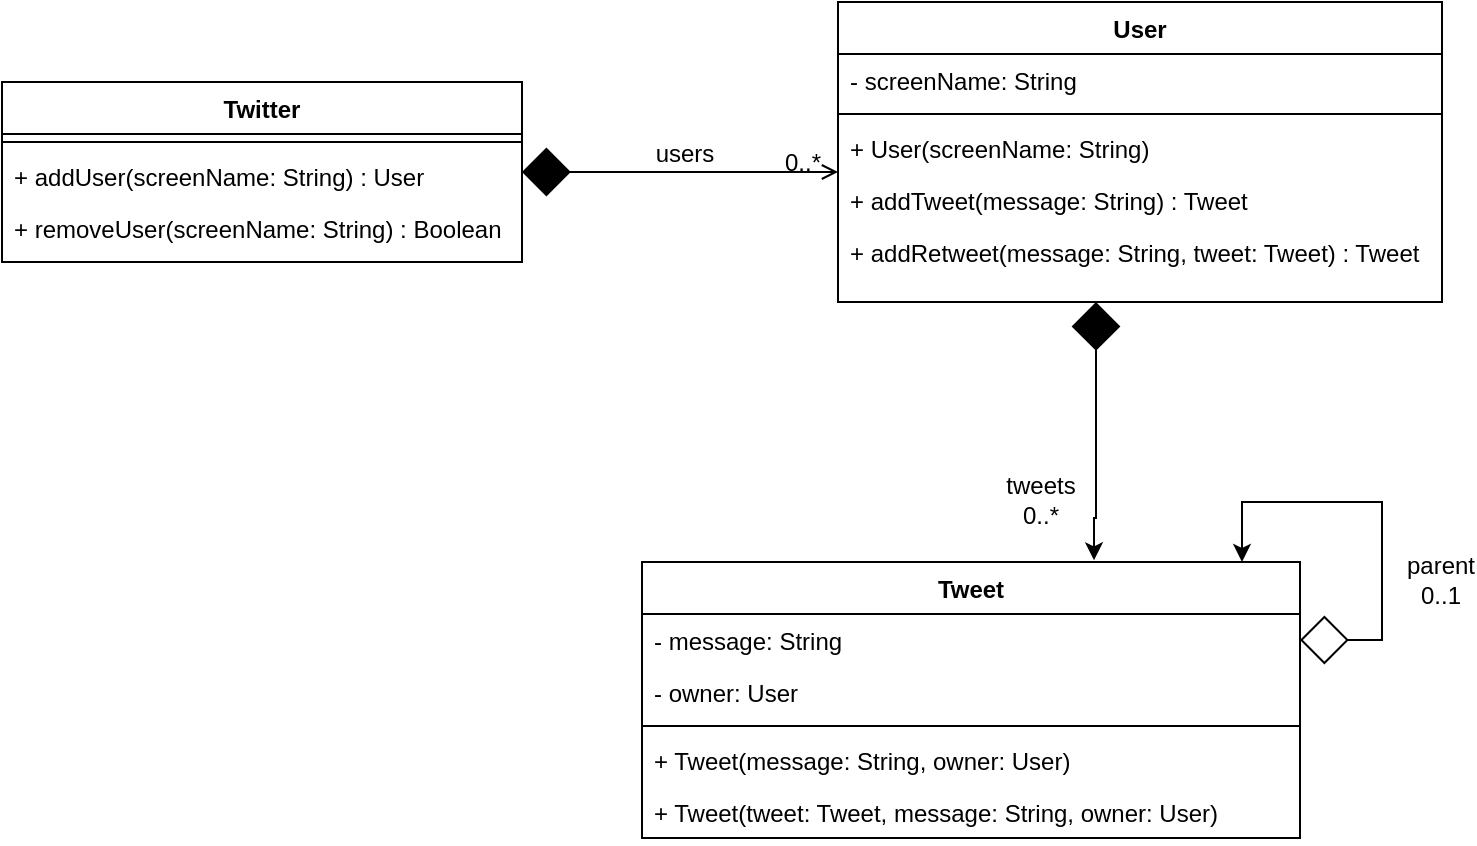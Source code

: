 <mxfile version="17.2.1" type="device"><diagram id="C5RBs43oDa-KdzZeNtuy" name="Page-1"><mxGraphModel dx="1994" dy="809" grid="1" gridSize="10" guides="1" tooltips="1" connect="1" arrows="1" fold="1" page="1" pageScale="1" pageWidth="827" pageHeight="1169" math="0" shadow="0"><root><mxCell id="WIyWlLk6GJQsqaUBKTNV-0"/><mxCell id="WIyWlLk6GJQsqaUBKTNV-1" parent="WIyWlLk6GJQsqaUBKTNV-0"/><mxCell id="zkfFHV4jXpPFQw0GAbJ--0" value="Twitter" style="swimlane;fontStyle=1;align=center;verticalAlign=top;childLayout=stackLayout;horizontal=1;startSize=26;horizontalStack=0;resizeParent=1;resizeLast=0;collapsible=1;marginBottom=0;rounded=0;shadow=0;strokeWidth=1;" parent="WIyWlLk6GJQsqaUBKTNV-1" vertex="1"><mxGeometry x="40" y="160" width="260" height="90" as="geometry"><mxRectangle x="230" y="140" width="160" height="26" as="alternateBounds"/></mxGeometry></mxCell><mxCell id="zkfFHV4jXpPFQw0GAbJ--4" value="" style="line;html=1;strokeWidth=1;align=left;verticalAlign=middle;spacingTop=-1;spacingLeft=3;spacingRight=3;rotatable=0;labelPosition=right;points=[];portConstraint=eastwest;" parent="zkfFHV4jXpPFQw0GAbJ--0" vertex="1"><mxGeometry y="26" width="260" height="8" as="geometry"/></mxCell><mxCell id="zkfFHV4jXpPFQw0GAbJ--5" value="+ addUser(screenName: String) : User" style="text;align=left;verticalAlign=top;spacingLeft=4;spacingRight=4;overflow=hidden;rotatable=0;points=[[0,0.5],[1,0.5]];portConstraint=eastwest;" parent="zkfFHV4jXpPFQw0GAbJ--0" vertex="1"><mxGeometry y="34" width="260" height="26" as="geometry"/></mxCell><mxCell id="LM_iwYwPV8zS4lQhjkWn-22" value="+ removeUser(screenName: String) : Boolean" style="text;align=left;verticalAlign=top;spacingLeft=4;spacingRight=4;overflow=hidden;rotatable=0;points=[[0,0.5],[1,0.5]];portConstraint=eastwest;" vertex="1" parent="zkfFHV4jXpPFQw0GAbJ--0"><mxGeometry y="60" width="260" height="26" as="geometry"/></mxCell><mxCell id="LM_iwYwPV8zS4lQhjkWn-19" style="edgeStyle=orthogonalEdgeStyle;rounded=0;jumpSize=23;orthogonalLoop=1;jettySize=auto;html=1;startArrow=diamond;startFill=1;startSize=22;endSize=6;strokeColor=default;entryX=0.687;entryY=-0.006;entryDx=0;entryDy=0;entryPerimeter=0;" edge="1" parent="WIyWlLk6GJQsqaUBKTNV-1" source="zkfFHV4jXpPFQw0GAbJ--17" target="LM_iwYwPV8zS4lQhjkWn-12"><mxGeometry relative="1" as="geometry"><mxPoint x="609" y="380" as="targetPoint"/><Array as="points"><mxPoint x="587" y="378"/><mxPoint x="586" y="378"/></Array></mxGeometry></mxCell><mxCell id="zkfFHV4jXpPFQw0GAbJ--17" value="User" style="swimlane;fontStyle=1;align=center;verticalAlign=top;childLayout=stackLayout;horizontal=1;startSize=26;horizontalStack=0;resizeParent=1;resizeLast=0;collapsible=1;marginBottom=0;rounded=0;shadow=0;strokeWidth=1;" parent="WIyWlLk6GJQsqaUBKTNV-1" vertex="1"><mxGeometry x="458" y="120" width="302" height="150" as="geometry"><mxRectangle x="550" y="140" width="160" height="26" as="alternateBounds"/></mxGeometry></mxCell><mxCell id="zkfFHV4jXpPFQw0GAbJ--18" value="- screenName: String" style="text;align=left;verticalAlign=top;spacingLeft=4;spacingRight=4;overflow=hidden;rotatable=0;points=[[0,0.5],[1,0.5]];portConstraint=eastwest;" parent="zkfFHV4jXpPFQw0GAbJ--17" vertex="1"><mxGeometry y="26" width="302" height="26" as="geometry"/></mxCell><mxCell id="zkfFHV4jXpPFQw0GAbJ--23" value="" style="line;html=1;strokeWidth=1;align=left;verticalAlign=middle;spacingTop=-1;spacingLeft=3;spacingRight=3;rotatable=0;labelPosition=right;points=[];portConstraint=eastwest;" parent="zkfFHV4jXpPFQw0GAbJ--17" vertex="1"><mxGeometry y="52" width="302" height="8" as="geometry"/></mxCell><mxCell id="LM_iwYwPV8zS4lQhjkWn-24" value="+ User(screenName: String)" style="text;align=left;verticalAlign=top;spacingLeft=4;spacingRight=4;overflow=hidden;rotatable=0;points=[[0,0.5],[1,0.5]];portConstraint=eastwest;" vertex="1" parent="zkfFHV4jXpPFQw0GAbJ--17"><mxGeometry y="60" width="302" height="26" as="geometry"/></mxCell><mxCell id="zkfFHV4jXpPFQw0GAbJ--24" value="+ addTweet(message: String) : Tweet" style="text;align=left;verticalAlign=top;spacingLeft=4;spacingRight=4;overflow=hidden;rotatable=0;points=[[0,0.5],[1,0.5]];portConstraint=eastwest;" parent="zkfFHV4jXpPFQw0GAbJ--17" vertex="1"><mxGeometry y="86" width="302" height="26" as="geometry"/></mxCell><mxCell id="zkfFHV4jXpPFQw0GAbJ--25" value="+ addRetweet(message: String, tweet: Tweet) : Tweet" style="text;align=left;verticalAlign=top;spacingLeft=4;spacingRight=4;overflow=hidden;rotatable=0;points=[[0,0.5],[1,0.5]];portConstraint=eastwest;" parent="zkfFHV4jXpPFQw0GAbJ--17" vertex="1"><mxGeometry y="112" width="302" height="26" as="geometry"/></mxCell><mxCell id="zkfFHV4jXpPFQw0GAbJ--26" value="" style="endArrow=open;shadow=0;strokeWidth=1;rounded=0;endFill=1;edgeStyle=elbowEdgeStyle;elbow=vertical;strokeColor=default;startArrow=diamond;startFill=1;jumpSize=23;startSize=22;endSize=6;" parent="WIyWlLk6GJQsqaUBKTNV-1" source="zkfFHV4jXpPFQw0GAbJ--0" target="zkfFHV4jXpPFQw0GAbJ--17" edge="1"><mxGeometry x="0.5" y="41" relative="1" as="geometry"><mxPoint x="330" y="192" as="sourcePoint"/><mxPoint x="490" y="192" as="targetPoint"/><mxPoint x="-40" y="32" as="offset"/></mxGeometry></mxCell><mxCell id="zkfFHV4jXpPFQw0GAbJ--28" value="0..*" style="resizable=0;align=right;verticalAlign=bottom;labelBackgroundColor=none;fontSize=12;" parent="zkfFHV4jXpPFQw0GAbJ--26" connectable="0" vertex="1"><mxGeometry x="1" relative="1" as="geometry"><mxPoint x="-7" y="4" as="offset"/></mxGeometry></mxCell><mxCell id="zkfFHV4jXpPFQw0GAbJ--29" value="users" style="text;html=1;resizable=0;points=[];;align=center;verticalAlign=middle;labelBackgroundColor=none;rounded=0;shadow=0;strokeWidth=1;fontSize=12;" parent="zkfFHV4jXpPFQw0GAbJ--26" vertex="1" connectable="0"><mxGeometry x="0.5" y="49" relative="1" as="geometry"><mxPoint x="-38" y="40" as="offset"/></mxGeometry></mxCell><mxCell id="LM_iwYwPV8zS4lQhjkWn-12" value="Tweet" style="swimlane;fontStyle=1;align=center;verticalAlign=top;childLayout=stackLayout;horizontal=1;startSize=26;horizontalStack=0;resizeParent=1;resizeLast=0;collapsible=1;marginBottom=0;rounded=0;shadow=0;strokeWidth=1;" vertex="1" parent="WIyWlLk6GJQsqaUBKTNV-1"><mxGeometry x="360" y="400" width="329" height="138" as="geometry"><mxRectangle x="230" y="140" width="160" height="26" as="alternateBounds"/></mxGeometry></mxCell><mxCell id="LM_iwYwPV8zS4lQhjkWn-13" value="- message: String" style="text;align=left;verticalAlign=top;spacingLeft=4;spacingRight=4;overflow=hidden;rotatable=0;points=[[0,0.5],[1,0.5]];portConstraint=eastwest;" vertex="1" parent="LM_iwYwPV8zS4lQhjkWn-12"><mxGeometry y="26" width="329" height="26" as="geometry"/></mxCell><mxCell id="LM_iwYwPV8zS4lQhjkWn-14" value="- owner: User" style="text;align=left;verticalAlign=top;spacingLeft=4;spacingRight=4;overflow=hidden;rotatable=0;points=[[0,0.5],[1,0.5]];portConstraint=eastwest;rounded=0;shadow=0;html=0;" vertex="1" parent="LM_iwYwPV8zS4lQhjkWn-12"><mxGeometry y="52" width="329" height="26" as="geometry"/></mxCell><mxCell id="LM_iwYwPV8zS4lQhjkWn-16" value="" style="line;html=1;strokeWidth=1;align=left;verticalAlign=middle;spacingTop=-1;spacingLeft=3;spacingRight=3;rotatable=0;labelPosition=right;points=[];portConstraint=eastwest;" vertex="1" parent="LM_iwYwPV8zS4lQhjkWn-12"><mxGeometry y="78" width="329" height="8" as="geometry"/></mxCell><mxCell id="LM_iwYwPV8zS4lQhjkWn-18" style="edgeStyle=orthogonalEdgeStyle;rounded=0;jumpSize=23;orthogonalLoop=1;jettySize=auto;html=1;startArrow=diamond;startFill=0;startSize=22;endSize=6;strokeColor=default;exitX=1;exitY=0.5;exitDx=0;exitDy=0;" edge="1" parent="LM_iwYwPV8zS4lQhjkWn-12" source="LM_iwYwPV8zS4lQhjkWn-13"><mxGeometry relative="1" as="geometry"><mxPoint x="300" as="targetPoint"/><Array as="points"><mxPoint x="370" y="39"/><mxPoint x="370" y="-30"/><mxPoint x="300" y="-30"/><mxPoint x="300" y="-1"/></Array></mxGeometry></mxCell><mxCell id="LM_iwYwPV8zS4lQhjkWn-25" value="+ Tweet(message: String, owner: User)" style="text;align=left;verticalAlign=top;spacingLeft=4;spacingRight=4;overflow=hidden;rotatable=0;points=[[0,0.5],[1,0.5]];portConstraint=eastwest;" vertex="1" parent="LM_iwYwPV8zS4lQhjkWn-12"><mxGeometry y="86" width="329" height="26" as="geometry"/></mxCell><mxCell id="LM_iwYwPV8zS4lQhjkWn-26" value="+ Tweet(tweet: Tweet, message: String, owner: User)" style="text;align=left;verticalAlign=top;spacingLeft=4;spacingRight=4;overflow=hidden;rotatable=0;points=[[0,0.5],[1,0.5]];portConstraint=eastwest;" vertex="1" parent="LM_iwYwPV8zS4lQhjkWn-12"><mxGeometry y="112" width="329" height="26" as="geometry"/></mxCell><mxCell id="LM_iwYwPV8zS4lQhjkWn-20" value="tweets&lt;br&gt;0..*" style="text;html=1;resizable=0;points=[];;align=center;verticalAlign=middle;labelBackgroundColor=none;rounded=0;shadow=0;strokeWidth=1;fontSize=12;" vertex="1" connectable="0" parent="WIyWlLk6GJQsqaUBKTNV-1"><mxGeometry x="560.001" y="370.0" as="geometry"><mxPoint x="-1" y="-1" as="offset"/></mxGeometry></mxCell><mxCell id="LM_iwYwPV8zS4lQhjkWn-21" value="parent&lt;br&gt;0..1" style="text;html=1;resizable=0;points=[];;align=center;verticalAlign=middle;labelBackgroundColor=none;rounded=0;shadow=0;strokeWidth=1;fontSize=12;" vertex="1" connectable="0" parent="WIyWlLk6GJQsqaUBKTNV-1"><mxGeometry x="760.001" y="410.0" as="geometry"><mxPoint x="-1" y="-1" as="offset"/></mxGeometry></mxCell></root></mxGraphModel></diagram></mxfile>